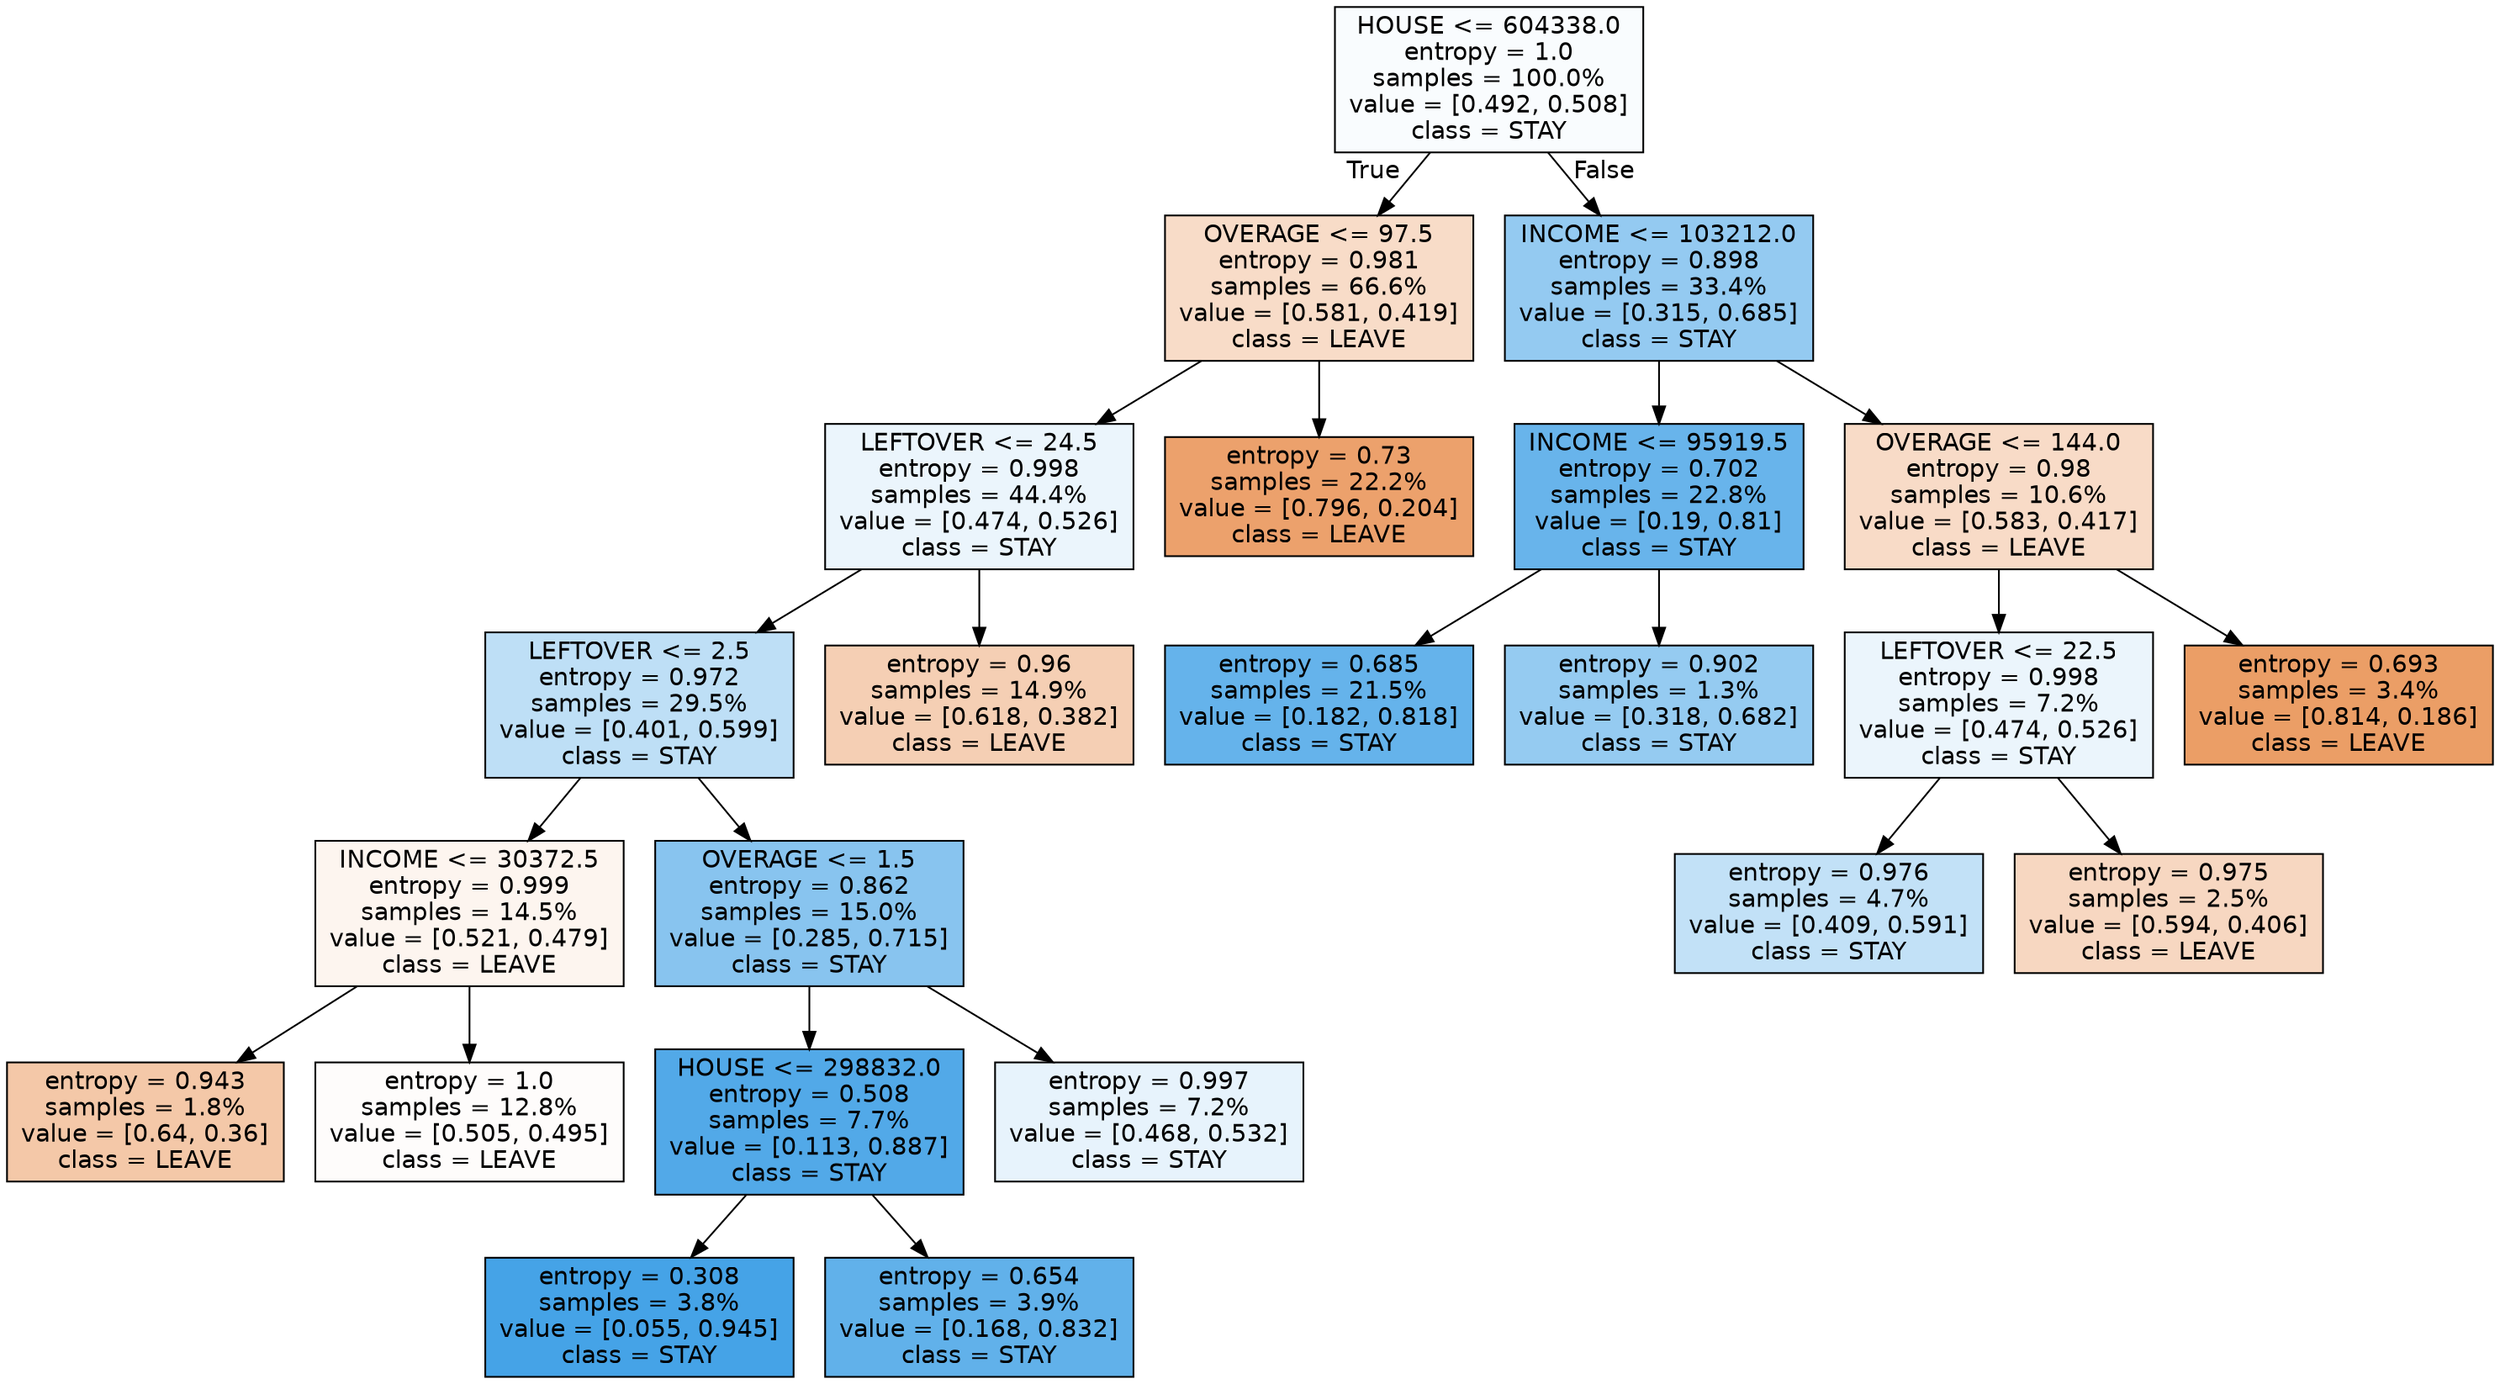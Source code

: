 digraph Tree {
node [shape=box, style="filled", color="black", fontname="helvetica"] ;
edge [fontname="helvetica"] ;
0 [label="HOUSE <= 604338.0\nentropy = 1.0\nsamples = 100.0%\nvalue = [0.492, 0.508]\nclass = STAY", fillcolor="#f9fcfe"] ;
1 [label="OVERAGE <= 97.5\nentropy = 0.981\nsamples = 66.6%\nvalue = [0.581, 0.419]\nclass = LEAVE", fillcolor="#f8dcc8"] ;
0 -> 1 [labeldistance=2.5, labelangle=45, headlabel="True"] ;
3 [label="LEFTOVER <= 24.5\nentropy = 0.998\nsamples = 44.4%\nvalue = [0.474, 0.526]\nclass = STAY", fillcolor="#ebf5fc"] ;
1 -> 3 ;
7 [label="LEFTOVER <= 2.5\nentropy = 0.972\nsamples = 29.5%\nvalue = [0.401, 0.599]\nclass = STAY", fillcolor="#bedff6"] ;
3 -> 7 ;
9 [label="INCOME <= 30372.5\nentropy = 0.999\nsamples = 14.5%\nvalue = [0.521, 0.479]\nclass = LEAVE", fillcolor="#fdf5ef"] ;
7 -> 9 ;
21 [label="entropy = 0.943\nsamples = 1.8%\nvalue = [0.64, 0.36]\nclass = LEAVE", fillcolor="#f4c8a8"] ;
9 -> 21 ;
22 [label="entropy = 1.0\nsamples = 12.8%\nvalue = [0.505, 0.495]\nclass = LEAVE", fillcolor="#fefcfb"] ;
9 -> 22 ;
10 [label="OVERAGE <= 1.5\nentropy = 0.862\nsamples = 15.0%\nvalue = [0.285, 0.715]\nclass = STAY", fillcolor="#88c4ef"] ;
7 -> 10 ;
11 [label="HOUSE <= 298832.0\nentropy = 0.508\nsamples = 7.7%\nvalue = [0.113, 0.887]\nclass = STAY", fillcolor="#52a9e8"] ;
10 -> 11 ;
15 [label="entropy = 0.308\nsamples = 3.8%\nvalue = [0.055, 0.945]\nclass = STAY", fillcolor="#45a3e7"] ;
11 -> 15 ;
16 [label="entropy = 0.654\nsamples = 3.9%\nvalue = [0.168, 0.832]\nclass = STAY", fillcolor="#61b1ea"] ;
11 -> 16 ;
12 [label="entropy = 0.997\nsamples = 7.2%\nvalue = [0.468, 0.532]\nclass = STAY", fillcolor="#e7f3fc"] ;
10 -> 12 ;
8 [label="entropy = 0.96\nsamples = 14.9%\nvalue = [0.618, 0.382]\nclass = LEAVE", fillcolor="#f5cfb4"] ;
3 -> 8 ;
4 [label="entropy = 0.73\nsamples = 22.2%\nvalue = [0.796, 0.204]\nclass = LEAVE", fillcolor="#eca16c"] ;
1 -> 4 ;
2 [label="INCOME <= 103212.0\nentropy = 0.898\nsamples = 33.4%\nvalue = [0.315, 0.685]\nclass = STAY", fillcolor="#94caf1"] ;
0 -> 2 [labeldistance=2.5, labelangle=-45, headlabel="False"] ;
5 [label="INCOME <= 95919.5\nentropy = 0.702\nsamples = 22.8%\nvalue = [0.19, 0.81]\nclass = STAY", fillcolor="#68b4eb"] ;
2 -> 5 ;
19 [label="entropy = 0.685\nsamples = 21.5%\nvalue = [0.182, 0.818]\nclass = STAY", fillcolor="#65b3eb"] ;
5 -> 19 ;
20 [label="entropy = 0.902\nsamples = 1.3%\nvalue = [0.318, 0.682]\nclass = STAY", fillcolor="#95cbf1"] ;
5 -> 20 ;
6 [label="OVERAGE <= 144.0\nentropy = 0.98\nsamples = 10.6%\nvalue = [0.583, 0.417]\nclass = LEAVE", fillcolor="#f8dbc7"] ;
2 -> 6 ;
13 [label="LEFTOVER <= 22.5\nentropy = 0.998\nsamples = 7.2%\nvalue = [0.474, 0.526]\nclass = STAY", fillcolor="#ebf5fc"] ;
6 -> 13 ;
17 [label="entropy = 0.976\nsamples = 4.7%\nvalue = [0.409, 0.591]\nclass = STAY", fillcolor="#c2e1f7"] ;
13 -> 17 ;
18 [label="entropy = 0.975\nsamples = 2.5%\nvalue = [0.594, 0.406]\nclass = LEAVE", fillcolor="#f7d7c1"] ;
13 -> 18 ;
14 [label="entropy = 0.693\nsamples = 3.4%\nvalue = [0.814, 0.186]\nclass = LEAVE", fillcolor="#eb9e66"] ;
6 -> 14 ;
}